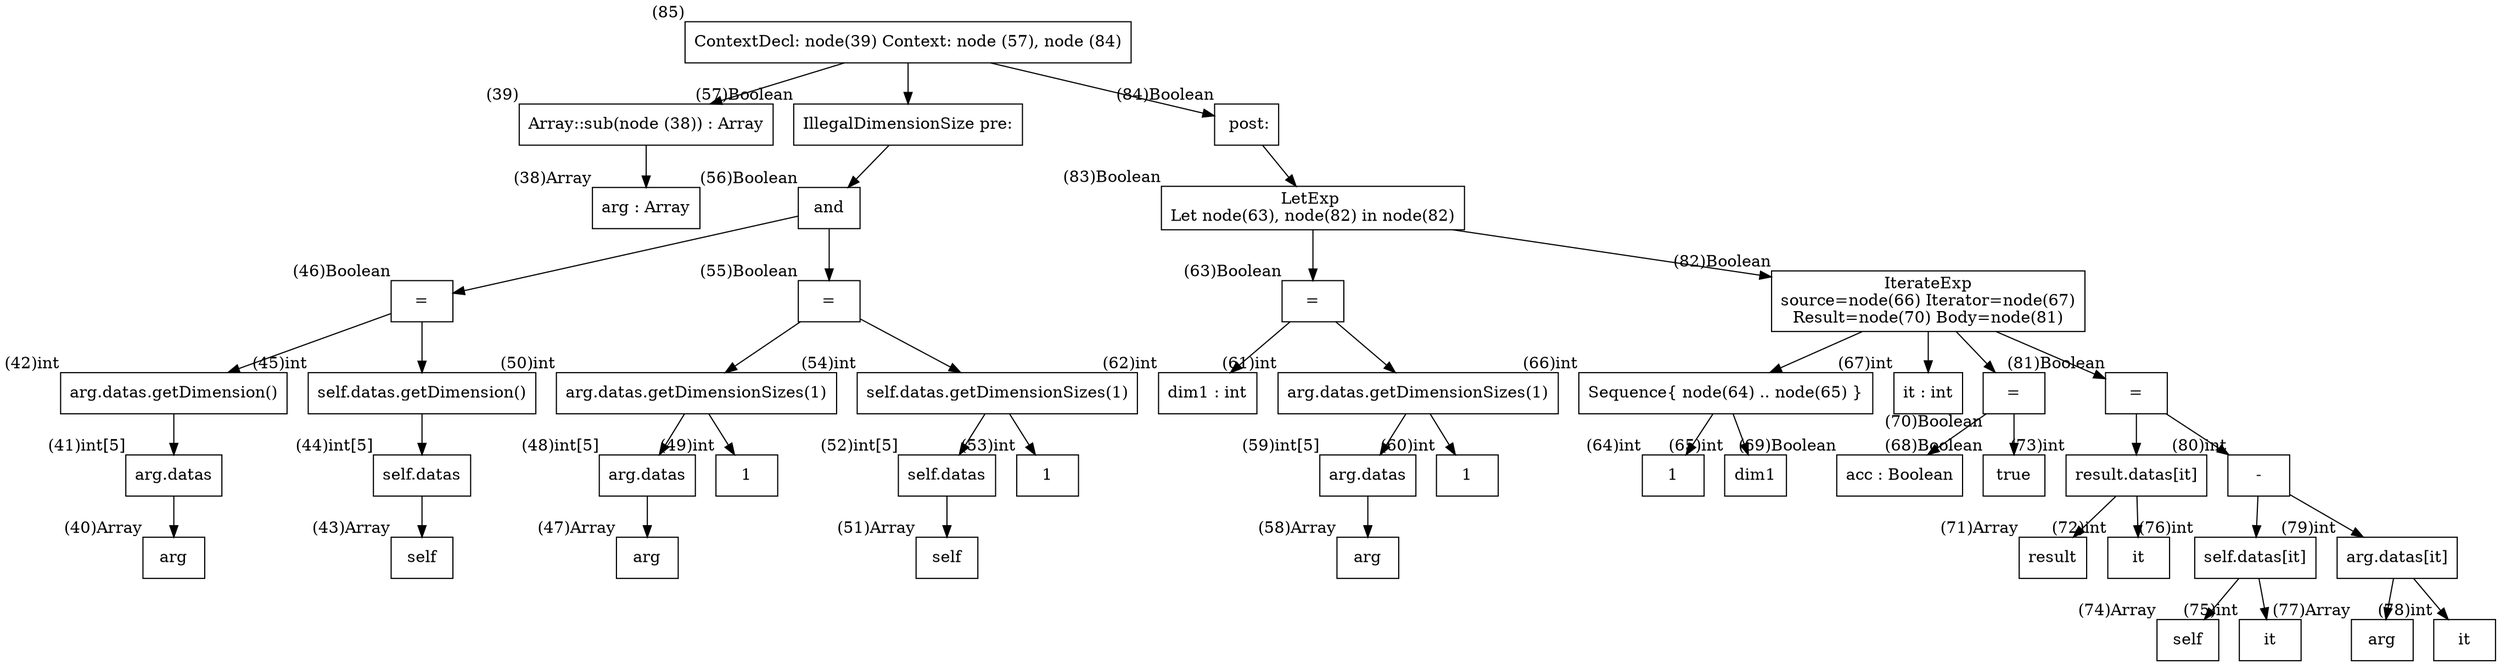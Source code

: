digraph AST {
  node [shape=box];
  n85 [label="ContextDecl: node(39) Context: node (57), node (84)", xlabel="(85)"];
  n85 -> n39;
  n85 -> n57;
  n85 -> n84;
  n39 [label="Array::sub(node (38)) : Array", xlabel="(39)"];
  n39 -> n38;
  n57 [label="IllegalDimensionSize pre:", xlabel="(57)Boolean"];
  n57 -> n56;
  n84 [label=" post:", xlabel="(84)Boolean"];
  n84 -> n83;
  n38 [label="arg : Array", xlabel="(38)Array"];
  n56 [label="and", xlabel="(56)Boolean"];
  n56 -> n46;
  n56 -> n55;
  n83 [label="LetExp 
Let node(63), node(82) in node(82)", xlabel="(83)Boolean"];
  n83 -> n63;
  n83 -> n82;
  n46 [label="=", xlabel="(46)Boolean"];
  n46 -> n42;
  n46 -> n45;
  n55 [label="=", xlabel="(55)Boolean"];
  n55 -> n50;
  n55 -> n54;
  n63 [label="=", xlabel="(63)Boolean"];
  n63 -> n62;
  n63 -> n61;
  n82 [label="IterateExp
source=node(66) Iterator=node(67)
Result=node(70) Body=node(81)", xlabel="(82)Boolean"];
  n82 -> n66;
  n82 -> n67;
  n82 -> n70;
  n82 -> n81;
  n42 [label="arg.datas.getDimension()", xlabel="(42)int"];
  n42 -> n41;
  n45 [label="self.datas.getDimension()", xlabel="(45)int"];
  n45 -> n44;
  n50 [label="arg.datas.getDimensionSizes(1)", xlabel="(50)int"];
  n50 -> n48;
  n50 -> n49;
  n54 [label="self.datas.getDimensionSizes(1)", xlabel="(54)int"];
  n54 -> n52;
  n54 -> n53;
  n62 [label="dim1 : int", xlabel="(62)int"];
  n61 [label="arg.datas.getDimensionSizes(1)", xlabel="(61)int"];
  n61 -> n59;
  n61 -> n60;
  n66 [label="Sequence{ node(64) .. node(65) }", xlabel="(66)int"];
  n66 -> n64;
  n66 -> n65;
  n67 [label="it : int", xlabel="(67)int"];
  n70 [label="=", xlabel="(70)Boolean"];
  n70 -> n69;
  n70 -> n68;
  n81 [label="=", xlabel="(81)Boolean"];
  n81 -> n73;
  n81 -> n80;
  n41 [label="arg.datas", xlabel="(41)int[5]"];
  n41 -> n40;
  n44 [label="self.datas", xlabel="(44)int[5]"];
  n44 -> n43;
  n48 [label="arg.datas", xlabel="(48)int[5]"];
  n48 -> n47;
  n49 [label="1", xlabel="(49)int"];
  n52 [label="self.datas", xlabel="(52)int[5]"];
  n52 -> n51;
  n53 [label="1", xlabel="(53)int"];
  n59 [label="arg.datas", xlabel="(59)int[5]"];
  n59 -> n58;
  n60 [label="1", xlabel="(60)int"];
  n64 [label="1", xlabel="(64)int"];
  n65 [label="dim1", xlabel="(65)int"];
  n69 [label="acc : Boolean", xlabel="(69)Boolean"];
  n68 [label="true", xlabel="(68)Boolean"];
  n73 [label="result.datas[it]", xlabel="(73)int"];
  n73 -> n71;
  n73 -> n72;
  n80 [label="-", xlabel="(80)int"];
  n80 -> n76;
  n80 -> n79;
  n40 [label="arg", xlabel="(40)Array"];
  n43 [label="self", xlabel="(43)Array"];
  n47 [label="arg", xlabel="(47)Array"];
  n51 [label="self", xlabel="(51)Array"];
  n58 [label="arg", xlabel="(58)Array"];
  n71 [label="result", xlabel="(71)Array"];
  n72 [label="it", xlabel="(72)int"];
  n76 [label="self.datas[it]", xlabel="(76)int"];
  n76 -> n74;
  n76 -> n75;
  n79 [label="arg.datas[it]", xlabel="(79)int"];
  n79 -> n77;
  n79 -> n78;
  n74 [label="self", xlabel="(74)Array"];
  n75 [label="it", xlabel="(75)int"];
  n77 [label="arg", xlabel="(77)Array"];
  n78 [label="it", xlabel="(78)int"];
}
